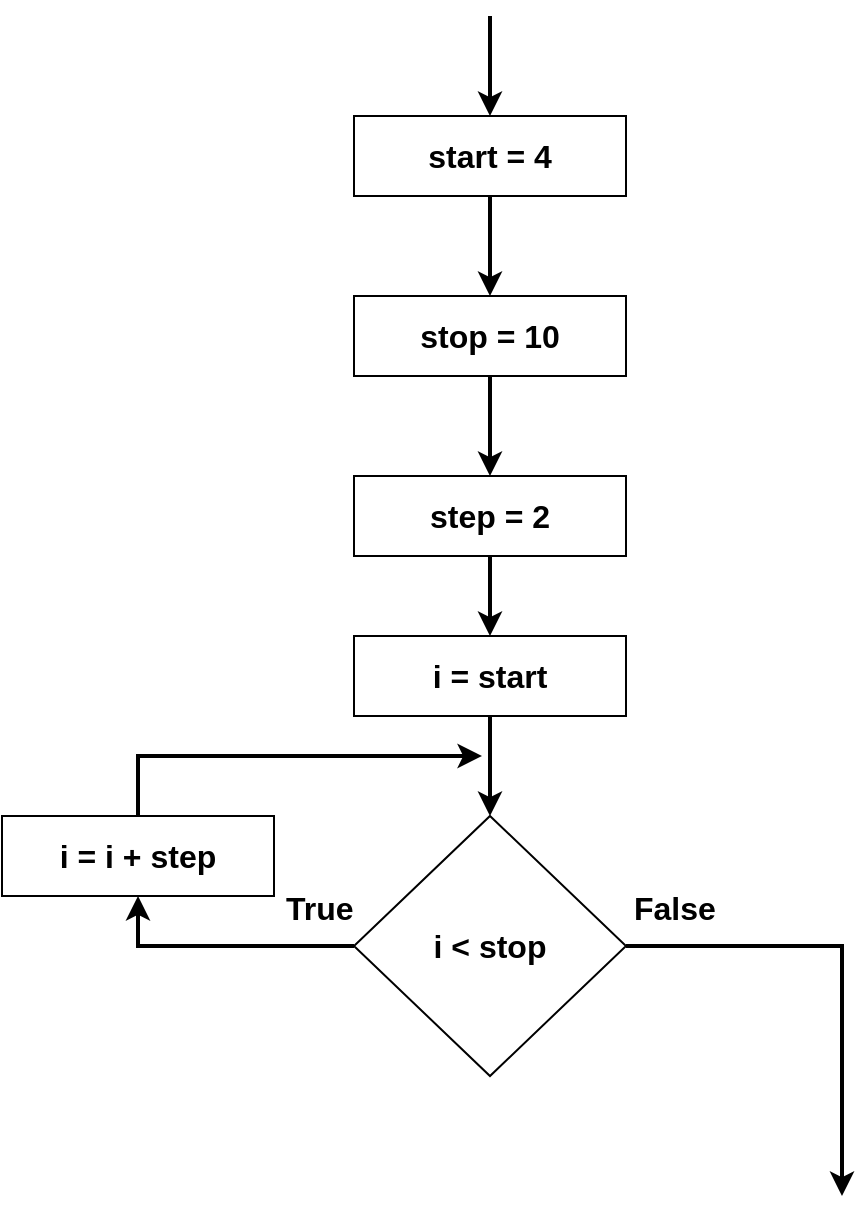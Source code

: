 <mxfile version="20.3.0" type="device"><diagram id="9YqZmEJuzePyK-M6XJay" name="Page-1"><mxGraphModel dx="1102" dy="685" grid="1" gridSize="10" guides="1" tooltips="1" connect="1" arrows="1" fold="1" page="1" pageScale="1" pageWidth="827" pageHeight="1169" math="0" shadow="0"><root><mxCell id="0"/><mxCell id="1" parent="0"/><mxCell id="fZuvqQItdvb9M-tBA_iO-5" style="edgeStyle=orthogonalEdgeStyle;rounded=0;orthogonalLoop=1;jettySize=auto;html=1;exitX=0.5;exitY=1;exitDx=0;exitDy=0;strokeWidth=2;fontSize=16;" edge="1" parent="1" source="fZuvqQItdvb9M-tBA_iO-1" target="fZuvqQItdvb9M-tBA_iO-3"><mxGeometry relative="1" as="geometry"/></mxCell><mxCell id="fZuvqQItdvb9M-tBA_iO-1" value="&lt;font style=&quot;font-size: 16px;&quot;&gt;&lt;b&gt;stop = 10&lt;/b&gt;&lt;/font&gt;" style="rounded=0;whiteSpace=wrap;html=1;" vertex="1" parent="1"><mxGeometry x="346" y="150" width="136" height="40" as="geometry"/></mxCell><mxCell id="fZuvqQItdvb9M-tBA_iO-4" style="edgeStyle=orthogonalEdgeStyle;rounded=0;orthogonalLoop=1;jettySize=auto;html=1;exitX=0.5;exitY=1;exitDx=0;exitDy=0;entryX=0.5;entryY=0;entryDx=0;entryDy=0;fontSize=16;strokeWidth=2;" edge="1" parent="1" source="fZuvqQItdvb9M-tBA_iO-2" target="fZuvqQItdvb9M-tBA_iO-1"><mxGeometry relative="1" as="geometry"/></mxCell><mxCell id="fZuvqQItdvb9M-tBA_iO-2" value="&lt;font style=&quot;font-size: 16px;&quot;&gt;&lt;b&gt;start = 4&lt;/b&gt;&lt;/font&gt;" style="rounded=0;whiteSpace=wrap;html=1;" vertex="1" parent="1"><mxGeometry x="346" y="60" width="136" height="40" as="geometry"/></mxCell><mxCell id="fZuvqQItdvb9M-tBA_iO-7" style="edgeStyle=orthogonalEdgeStyle;rounded=0;orthogonalLoop=1;jettySize=auto;html=1;exitX=0.5;exitY=1;exitDx=0;exitDy=0;entryX=0.5;entryY=0;entryDx=0;entryDy=0;strokeWidth=2;fontSize=16;" edge="1" parent="1" source="fZuvqQItdvb9M-tBA_iO-3" target="fZuvqQItdvb9M-tBA_iO-6"><mxGeometry relative="1" as="geometry"/></mxCell><mxCell id="fZuvqQItdvb9M-tBA_iO-3" value="&lt;font style=&quot;font-size: 16px;&quot;&gt;&lt;b&gt;step = 2&lt;/b&gt;&lt;/font&gt;" style="rounded=0;whiteSpace=wrap;html=1;" vertex="1" parent="1"><mxGeometry x="346" y="240" width="136" height="40" as="geometry"/></mxCell><mxCell id="fZuvqQItdvb9M-tBA_iO-9" style="edgeStyle=orthogonalEdgeStyle;rounded=0;orthogonalLoop=1;jettySize=auto;html=1;exitX=0.5;exitY=1;exitDx=0;exitDy=0;entryX=0.5;entryY=0;entryDx=0;entryDy=0;strokeWidth=2;fontSize=16;" edge="1" parent="1" source="fZuvqQItdvb9M-tBA_iO-6" target="fZuvqQItdvb9M-tBA_iO-8"><mxGeometry relative="1" as="geometry"/></mxCell><mxCell id="fZuvqQItdvb9M-tBA_iO-6" value="&lt;font style=&quot;font-size: 16px;&quot;&gt;&lt;b&gt;i = start&lt;/b&gt;&lt;/font&gt;" style="rounded=0;whiteSpace=wrap;html=1;" vertex="1" parent="1"><mxGeometry x="346" y="320" width="136" height="40" as="geometry"/></mxCell><mxCell id="fZuvqQItdvb9M-tBA_iO-8" value="&lt;b&gt;i &amp;lt; stop&lt;/b&gt;" style="rhombus;whiteSpace=wrap;html=1;fontSize=16;" vertex="1" parent="1"><mxGeometry x="346" y="410" width="136" height="130" as="geometry"/></mxCell><mxCell id="fZuvqQItdvb9M-tBA_iO-10" value="" style="endArrow=classic;html=1;rounded=0;strokeWidth=2;fontSize=16;exitX=0;exitY=0.5;exitDx=0;exitDy=0;entryX=0.5;entryY=1;entryDx=0;entryDy=0;" edge="1" parent="1" source="fZuvqQItdvb9M-tBA_iO-8" target="fZuvqQItdvb9M-tBA_iO-11"><mxGeometry width="50" height="50" relative="1" as="geometry"><mxPoint x="390" y="370" as="sourcePoint"/><mxPoint x="220" y="480" as="targetPoint"/><Array as="points"><mxPoint x="238" y="475"/></Array></mxGeometry></mxCell><mxCell id="fZuvqQItdvb9M-tBA_iO-11" value="&lt;font style=&quot;font-size: 16px;&quot;&gt;&lt;b&gt;i = i + step&lt;/b&gt;&lt;/font&gt;" style="rounded=0;whiteSpace=wrap;html=1;" vertex="1" parent="1"><mxGeometry x="170" y="410" width="136" height="40" as="geometry"/></mxCell><mxCell id="fZuvqQItdvb9M-tBA_iO-12" value="" style="endArrow=classic;html=1;rounded=0;strokeWidth=2;fontSize=16;exitX=0.5;exitY=0;exitDx=0;exitDy=0;" edge="1" parent="1" source="fZuvqQItdvb9M-tBA_iO-11"><mxGeometry width="50" height="50" relative="1" as="geometry"><mxPoint x="390" y="370" as="sourcePoint"/><mxPoint x="410" y="380" as="targetPoint"/><Array as="points"><mxPoint x="238" y="380"/></Array></mxGeometry></mxCell><mxCell id="fZuvqQItdvb9M-tBA_iO-13" value="" style="endArrow=classic;html=1;rounded=0;strokeWidth=2;fontSize=16;exitX=1;exitY=0.5;exitDx=0;exitDy=0;" edge="1" parent="1" source="fZuvqQItdvb9M-tBA_iO-8"><mxGeometry width="50" height="50" relative="1" as="geometry"><mxPoint x="390" y="370" as="sourcePoint"/><mxPoint x="590" y="600" as="targetPoint"/><Array as="points"><mxPoint x="590" y="475"/></Array></mxGeometry></mxCell><mxCell id="fZuvqQItdvb9M-tBA_iO-14" value="True" style="text;strokeColor=none;fillColor=none;align=left;verticalAlign=middle;spacingLeft=4;spacingRight=4;overflow=hidden;points=[[0,0.5],[1,0.5]];portConstraint=eastwest;rotatable=0;fontSize=16;fontStyle=1" vertex="1" parent="1"><mxGeometry x="306" y="440" width="80" height="30" as="geometry"/></mxCell><mxCell id="fZuvqQItdvb9M-tBA_iO-15" value="False" style="text;strokeColor=none;fillColor=none;align=left;verticalAlign=middle;spacingLeft=4;spacingRight=4;overflow=hidden;points=[[0,0.5],[1,0.5]];portConstraint=eastwest;rotatable=0;fontSize=16;fontStyle=1" vertex="1" parent="1"><mxGeometry x="480" y="440" width="80" height="30" as="geometry"/></mxCell><mxCell id="fZuvqQItdvb9M-tBA_iO-16" value="" style="endArrow=classic;html=1;rounded=0;strokeWidth=2;fontSize=16;entryX=0.5;entryY=0;entryDx=0;entryDy=0;" edge="1" parent="1" target="fZuvqQItdvb9M-tBA_iO-2"><mxGeometry width="50" height="50" relative="1" as="geometry"><mxPoint x="414" y="10" as="sourcePoint"/><mxPoint x="440" y="320" as="targetPoint"/></mxGeometry></mxCell></root></mxGraphModel></diagram></mxfile>